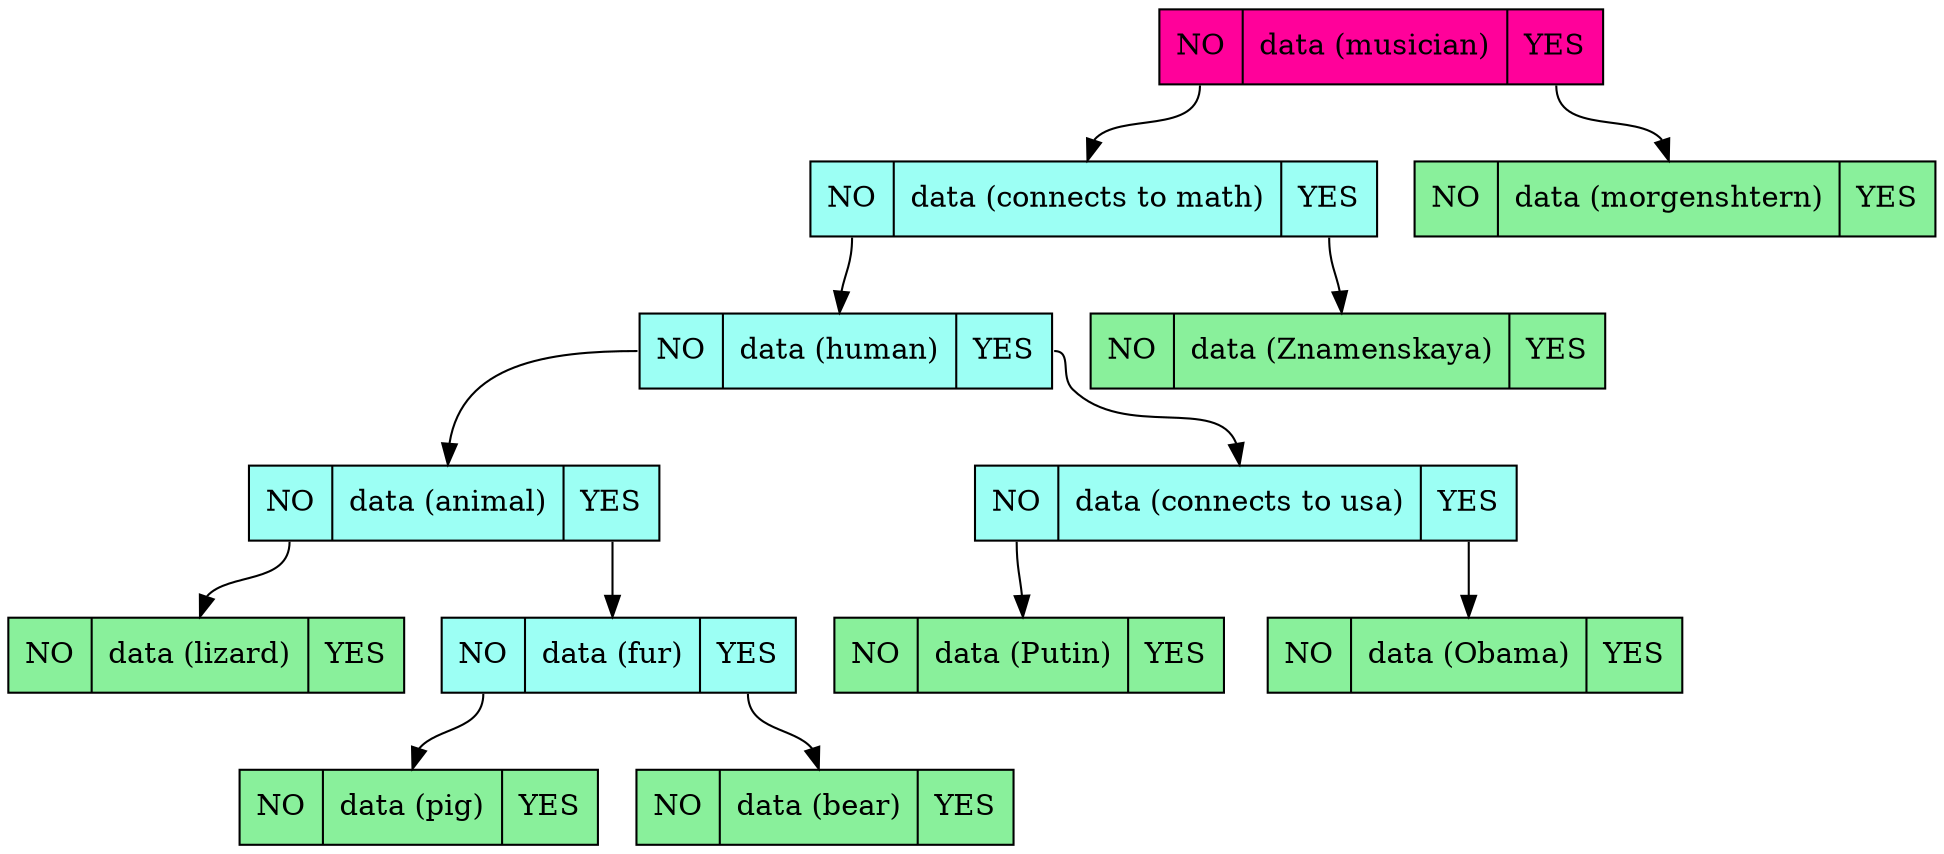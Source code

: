 digraph G{
node [color="#000000", shape=record];
struct22187584 [style="filled", fillcolor="#FF019A", label="<f0> NO  |<f1> data (musician)| <f2> YES"];
edge[color = "black"];
struct22187584:f2 -> struct22202648:f1;
  struct22202648 [style="filled", fillcolor="#89F09B", label="<f0> NO | <f1> data (morgenshtern) | <f2> YES "];
struct22187584:f0 -> struct22202808:f1;
  struct22202808 [style="filled", fillcolor="#9cfff4", label="<f0> NO | <f1> data (connects to math) | <f2> YES "];
struct22202808:f2 -> struct22205384:f1;
  struct22205384 [style="filled", fillcolor="#89F09B", label="<f0> NO | <f1> data (Znamenskaya) | <f2> YES "];
struct22202808 [style="filled", fillcolor="#9cfff4", label="<f0> NO | <f1> data (connects to math) | <f2> YES "];
struct22202808:f0 -> struct22205544:f1;
  struct22205544 [style="filled", fillcolor="#9cfff4", label="<f0> NO | <f1> data (human) | <f2> YES "];
struct22205544:f2 -> struct22188816:f1;
  struct22188816 [style="filled", fillcolor="#9cfff4", label="<f0> NO | <f1> data (connects to usa) | <f2> YES "];
struct22188816:f2 -> struct22188976:f1;
  struct22188976 [style="filled", fillcolor="#89F09B", label="<f0> NO | <f1> data (Obama) | <f2> YES "];
struct22188816 [style="filled", fillcolor="#9cfff4", label="<f0> NO | <f1> data (connects to usa) | <f2> YES "];
struct22188816:f0 -> struct22189136:f1;
  struct22189136 [style="filled", fillcolor="#89F09B", label="<f0> NO | <f1> data (Putin) | <f2> YES "];
struct22205544 [style="filled", fillcolor="#9cfff4", label="<f0> NO | <f1> data (human) | <f2> YES "];
struct22205544:f0 -> struct22184256:f1;
  struct22184256 [style="filled", fillcolor="#9cfff4", label="<f0> NO | <f1> data (animal) | <f2> YES "];
struct22184256:f2 -> struct22184416:f1;
  struct22184416 [style="filled", fillcolor="#9cfff4", label="<f0> NO | <f1> data (fur) | <f2> YES "];
struct22184416:f2 -> struct22184576:f1;
  struct22184576 [style="filled", fillcolor="#89F09B", label="<f0> NO | <f1> data (bear) | <f2> YES "];
struct22184416 [style="filled", fillcolor="#9cfff4", label="<f0> NO | <f1> data (fur) | <f2> YES "];
struct22184416:f0 -> struct22472632:f1;
  struct22472632 [style="filled", fillcolor="#89F09B", label="<f0> NO | <f1> data (pig) | <f2> YES "];
struct22184256 [style="filled", fillcolor="#9cfff4", label="<f0> NO | <f1> data (animal) | <f2> YES "];
struct22184256:f0 -> struct22472792:f1;
  struct22472792 [style="filled", fillcolor="#89F09B", label="<f0> NO | <f1> data (lizard) | <f2> YES "];
}